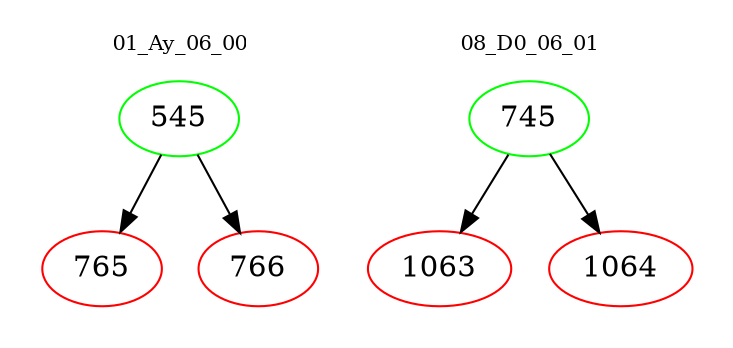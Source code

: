 digraph{
subgraph cluster_0 {
color = white
label = "01_Ay_06_00";
fontsize=10;
T0_545 [label="545", color="green"]
T0_545 -> T0_765 [color="black"]
T0_765 [label="765", color="red"]
T0_545 -> T0_766 [color="black"]
T0_766 [label="766", color="red"]
}
subgraph cluster_1 {
color = white
label = "08_D0_06_01";
fontsize=10;
T1_745 [label="745", color="green"]
T1_745 -> T1_1063 [color="black"]
T1_1063 [label="1063", color="red"]
T1_745 -> T1_1064 [color="black"]
T1_1064 [label="1064", color="red"]
}
}
